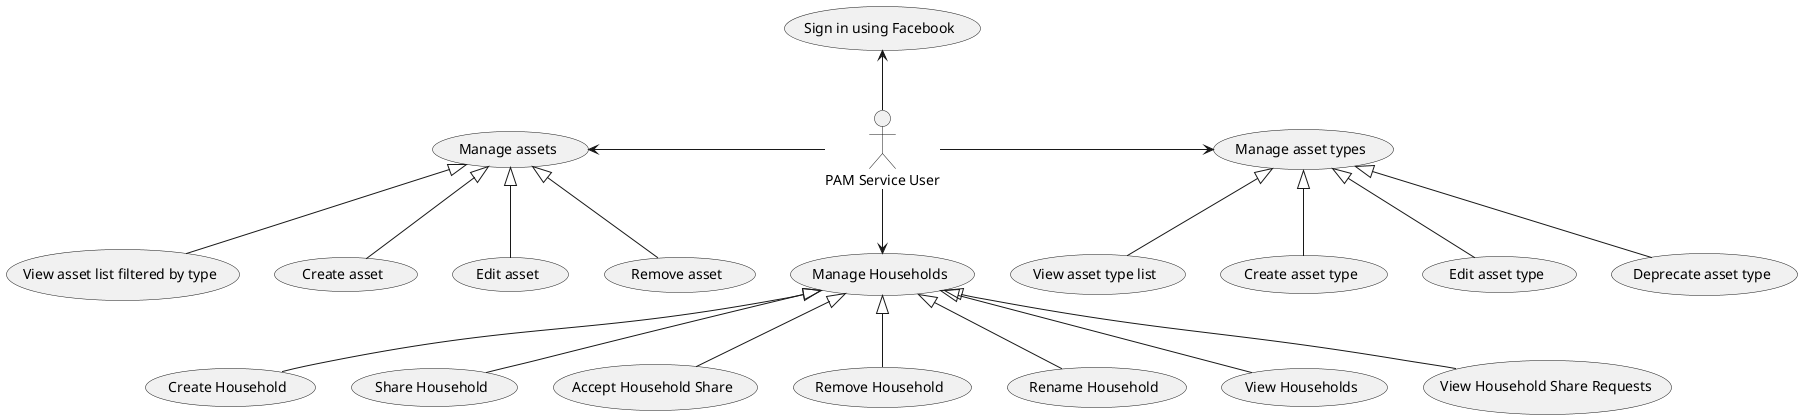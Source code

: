 @startuml UseCases

actor "PAM Service User" as PAMUser

PAMUser -u-> (Sign in using Facebook)

(Manage Households) as ManageHouseholds
PAMUser --> ManageHouseholds

ManageHouseholds <|-- (Create Household)
ManageHouseholds <|-- (Share Household)
ManageHouseholds <|-- (Accept Household Share)
ManageHouseholds <|-- (Remove Household)
ManageHouseholds <|-- (Rename Household)
ManageHouseholds <|-- (View Households)
ManageHouseholds <|-- (View Household Share Requests)

(Manage asset types) as ManageAssetTypes
PAMUser -> ManageAssetTypes

ManageAssetTypes <|-- (View asset type list)
ManageAssetTypes <|-- (Create asset type)
ManageAssetTypes <|-- (Edit asset type)
ManageAssetTypes <|-- (Deprecate asset type)

(Manage assets) as ManageAsset
PAMUser -l-> ManageAsset

ManageAsset <|-- (View asset list filtered by type)
ManageAsset <|-- (Create asset)
ManageAsset <|-- (Edit asset)
ManageAsset <|-- (Remove asset)

@enduml